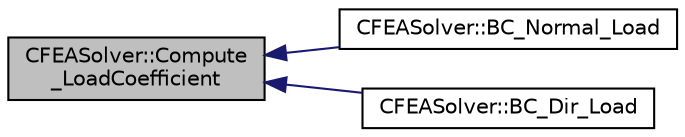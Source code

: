 digraph "CFEASolver::Compute_LoadCoefficient"
{
  edge [fontname="Helvetica",fontsize="10",labelfontname="Helvetica",labelfontsize="10"];
  node [fontname="Helvetica",fontsize="10",shape=record];
  rankdir="LR";
  Node258 [label="CFEASolver::Compute\l_LoadCoefficient",height=0.2,width=0.4,color="black", fillcolor="grey75", style="filled", fontcolor="black"];
  Node258 -> Node259 [dir="back",color="midnightblue",fontsize="10",style="solid",fontname="Helvetica"];
  Node259 [label="CFEASolver::BC_Normal_Load",height=0.2,width=0.4,color="black", fillcolor="white", style="filled",URL="$class_c_f_e_a_solver.html#a6abeef6edeba15200a17fea8416112d9",tooltip="Impose a load boundary condition normal to the boundary. "];
  Node258 -> Node260 [dir="back",color="midnightblue",fontsize="10",style="solid",fontname="Helvetica"];
  Node260 [label="CFEASolver::BC_Dir_Load",height=0.2,width=0.4,color="black", fillcolor="white", style="filled",URL="$class_c_f_e_a_solver.html#ad9960f4e57e45967479d50e45c28c44c",tooltip="Impose a load boundary condition in cartesian coordinates. "];
}
